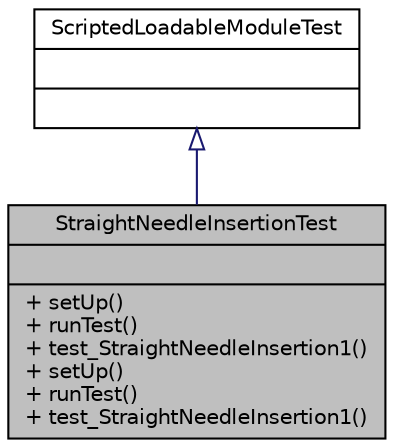 digraph "StraightNeedleInsertionTest"
{
 // LATEX_PDF_SIZE
  bgcolor="transparent";
  edge [fontname="Helvetica",fontsize="10",labelfontname="Helvetica",labelfontsize="10"];
  node [fontname="Helvetica",fontsize="10",shape=record];
  Node1 [label="{StraightNeedleInsertionTest\n||+ setUp()\l+ runTest()\l+ test_StraightNeedleInsertion1()\l+ setUp()\l+ runTest()\l+ test_StraightNeedleInsertion1()\l}",height=0.2,width=0.4,color="black", fillcolor="grey75", style="filled", fontcolor="black",tooltip=" "];
  Node2 -> Node1 [dir="back",color="midnightblue",fontsize="10",style="solid",arrowtail="onormal",fontname="Helvetica"];
  Node2 [label="{ScriptedLoadableModuleTest\n||}",height=0.2,width=0.4,color="black",URL="$class_scripted_loadable_module_test.html",tooltip=" "];
}
